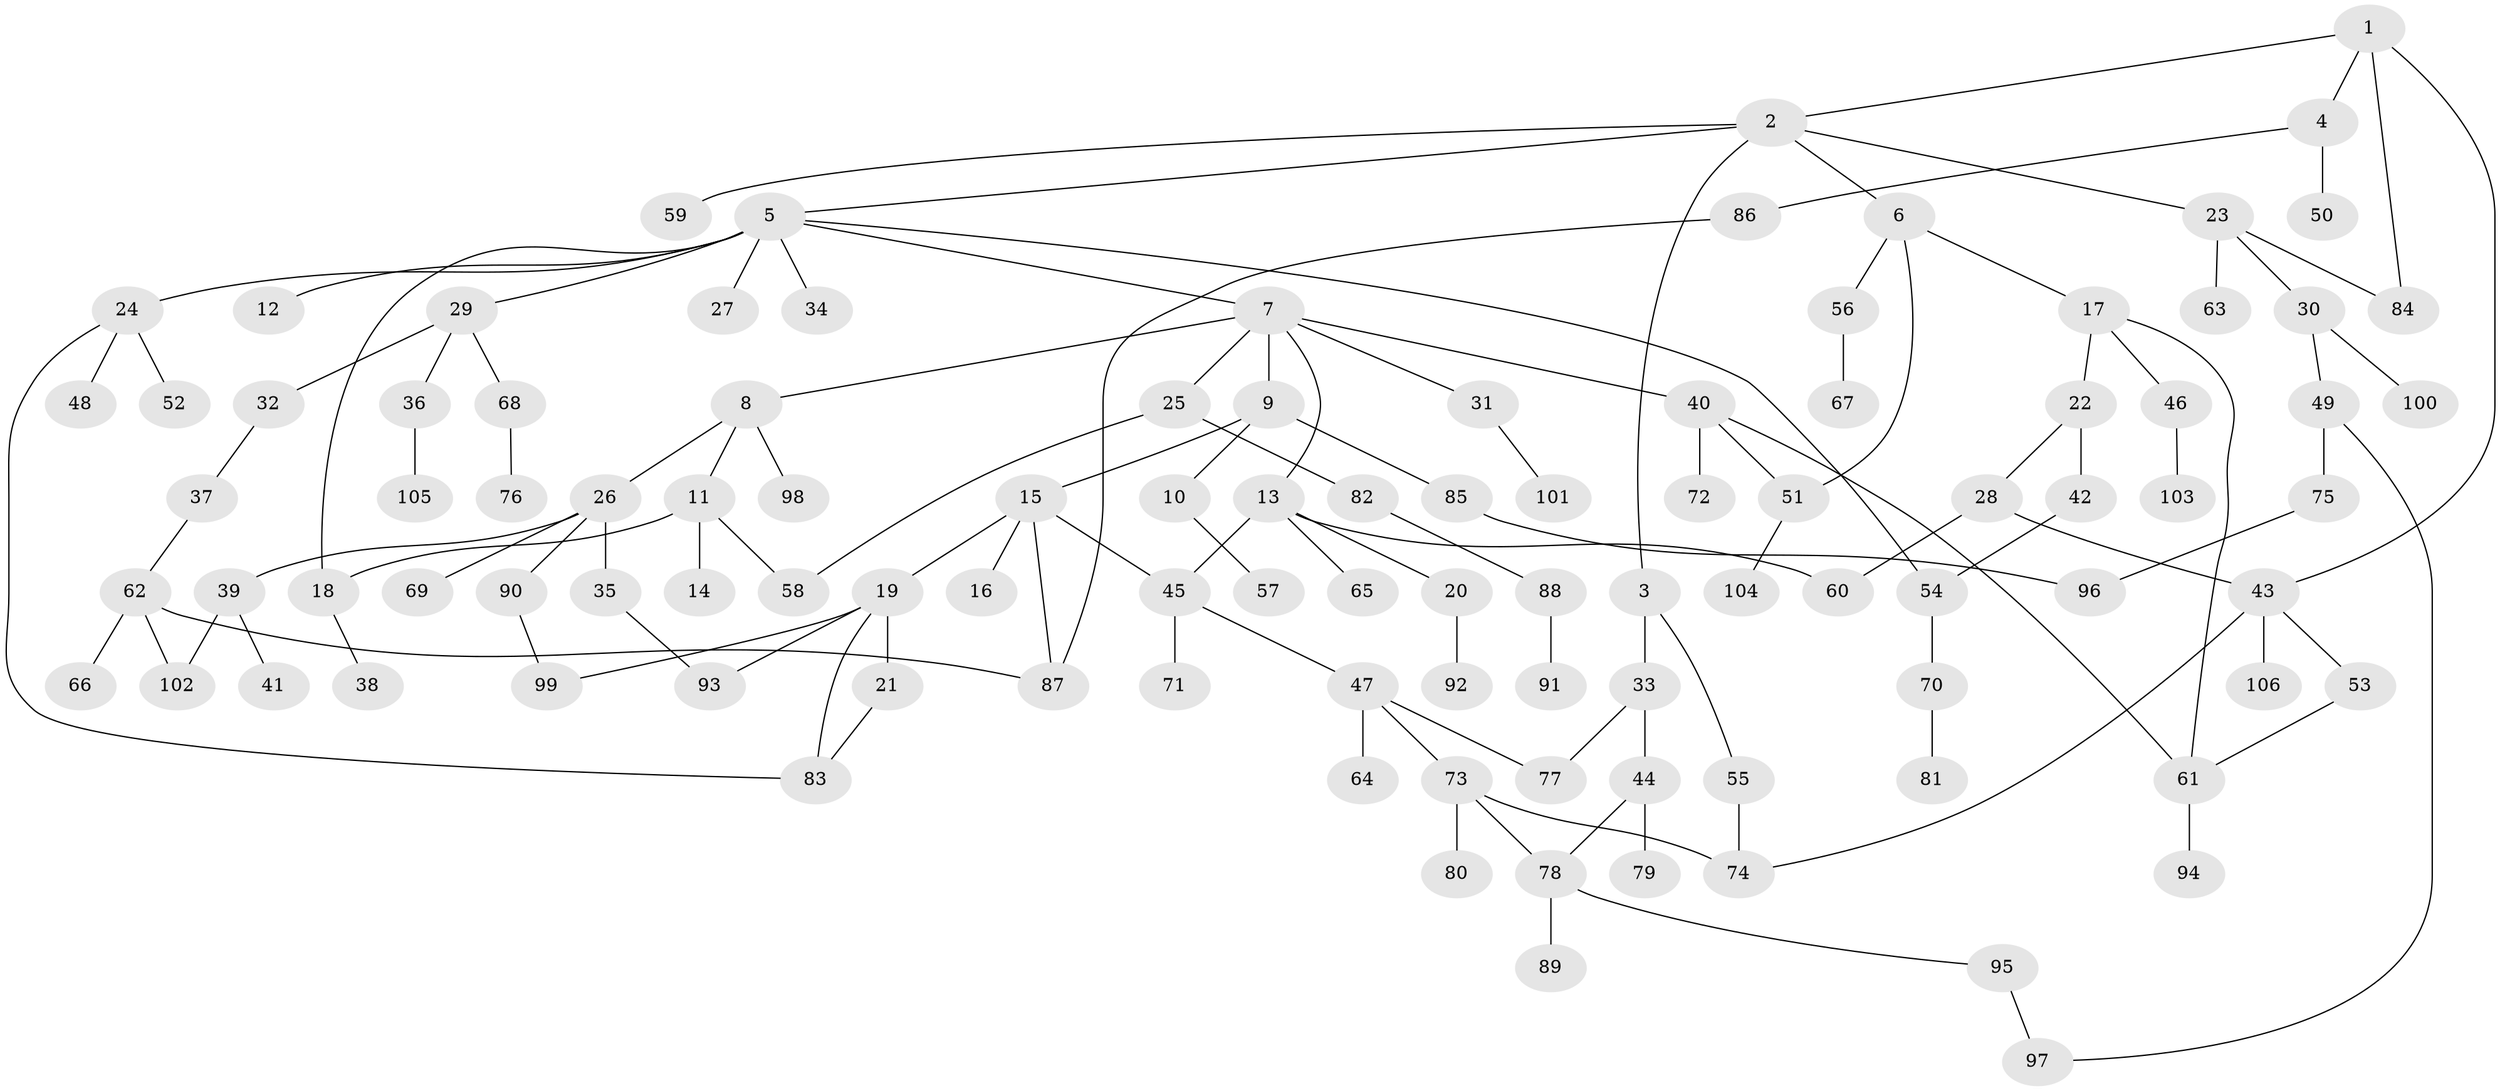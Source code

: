 // Generated by graph-tools (version 1.1) at 2025/42/03/09/25 04:42:51]
// undirected, 106 vertices, 128 edges
graph export_dot {
graph [start="1"]
  node [color=gray90,style=filled];
  1;
  2;
  3;
  4;
  5;
  6;
  7;
  8;
  9;
  10;
  11;
  12;
  13;
  14;
  15;
  16;
  17;
  18;
  19;
  20;
  21;
  22;
  23;
  24;
  25;
  26;
  27;
  28;
  29;
  30;
  31;
  32;
  33;
  34;
  35;
  36;
  37;
  38;
  39;
  40;
  41;
  42;
  43;
  44;
  45;
  46;
  47;
  48;
  49;
  50;
  51;
  52;
  53;
  54;
  55;
  56;
  57;
  58;
  59;
  60;
  61;
  62;
  63;
  64;
  65;
  66;
  67;
  68;
  69;
  70;
  71;
  72;
  73;
  74;
  75;
  76;
  77;
  78;
  79;
  80;
  81;
  82;
  83;
  84;
  85;
  86;
  87;
  88;
  89;
  90;
  91;
  92;
  93;
  94;
  95;
  96;
  97;
  98;
  99;
  100;
  101;
  102;
  103;
  104;
  105;
  106;
  1 -- 2;
  1 -- 4;
  1 -- 43;
  1 -- 84;
  2 -- 3;
  2 -- 5;
  2 -- 6;
  2 -- 23;
  2 -- 59;
  3 -- 33;
  3 -- 55;
  4 -- 50;
  4 -- 86;
  5 -- 7;
  5 -- 12;
  5 -- 24;
  5 -- 27;
  5 -- 29;
  5 -- 34;
  5 -- 54;
  5 -- 18;
  6 -- 17;
  6 -- 51;
  6 -- 56;
  7 -- 8;
  7 -- 9;
  7 -- 13;
  7 -- 25;
  7 -- 31;
  7 -- 40;
  8 -- 11;
  8 -- 26;
  8 -- 98;
  9 -- 10;
  9 -- 15;
  9 -- 85;
  10 -- 57;
  11 -- 14;
  11 -- 18;
  11 -- 58;
  13 -- 20;
  13 -- 60;
  13 -- 65;
  13 -- 45;
  15 -- 16;
  15 -- 19;
  15 -- 45;
  15 -- 87;
  17 -- 22;
  17 -- 46;
  17 -- 61;
  18 -- 38;
  19 -- 21;
  19 -- 99;
  19 -- 83;
  19 -- 93;
  20 -- 92;
  21 -- 83;
  22 -- 28;
  22 -- 42;
  23 -- 30;
  23 -- 63;
  23 -- 84;
  24 -- 48;
  24 -- 52;
  24 -- 83;
  25 -- 58;
  25 -- 82;
  26 -- 35;
  26 -- 39;
  26 -- 69;
  26 -- 90;
  28 -- 60;
  28 -- 43;
  29 -- 32;
  29 -- 36;
  29 -- 68;
  30 -- 49;
  30 -- 100;
  31 -- 101;
  32 -- 37;
  33 -- 44;
  33 -- 77;
  35 -- 93;
  36 -- 105;
  37 -- 62;
  39 -- 41;
  39 -- 102;
  40 -- 72;
  40 -- 61;
  40 -- 51;
  42 -- 54;
  43 -- 53;
  43 -- 106;
  43 -- 74;
  44 -- 79;
  44 -- 78;
  45 -- 47;
  45 -- 71;
  46 -- 103;
  47 -- 64;
  47 -- 73;
  47 -- 77;
  49 -- 75;
  49 -- 97;
  51 -- 104;
  53 -- 61;
  54 -- 70;
  55 -- 74;
  56 -- 67;
  61 -- 94;
  62 -- 66;
  62 -- 87;
  62 -- 102;
  68 -- 76;
  70 -- 81;
  73 -- 78;
  73 -- 80;
  73 -- 74;
  75 -- 96;
  78 -- 89;
  78 -- 95;
  82 -- 88;
  85 -- 96;
  86 -- 87;
  88 -- 91;
  90 -- 99;
  95 -- 97;
}
